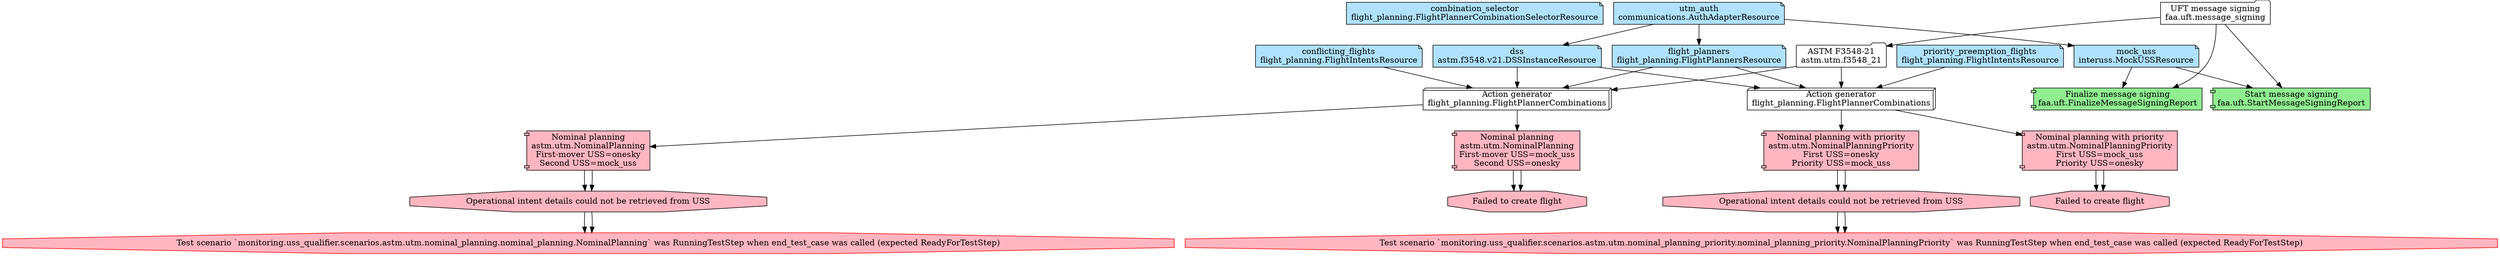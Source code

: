 digraph {
	node [shape=box]
	combination_selector [label="combination_selector
flight_planning.FlightPlannerCombinationSelectorResource" fillcolor=lightskyblue1 shape=note style=filled]
	conflicting_flights [label="conflicting_flights
flight_planning.FlightIntentsResource" fillcolor=lightskyblue1 shape=note style=filled]
	conflicting_flights -> action_generators_flight_planning_FlightPlannerCombinations
	priority_preemption_flights [label="priority_preemption_flights
flight_planning.FlightIntentsResource" fillcolor=lightskyblue1 shape=note style=filled]
	priority_preemption_flights -> action_generators_flight_planning_FlightPlannerCombinations_2
	utm_auth [label="utm_auth
communications.AuthAdapterResource" fillcolor=lightskyblue1 shape=note style=filled]
	utm_auth -> flight_planners
	utm_auth -> dss
	utm_auth -> mock_uss
	flight_planners [label="flight_planners
flight_planning.FlightPlannersResource" fillcolor=lightskyblue1 shape=note style=filled]
	flight_planners -> action_generators_flight_planning_FlightPlannerCombinations
	flight_planners -> action_generators_flight_planning_FlightPlannerCombinations_2
	dss [label="dss
astm.f3548.v21.DSSInstanceResource" fillcolor=lightskyblue1 shape=note style=filled]
	dss -> action_generators_flight_planning_FlightPlannerCombinations
	dss -> action_generators_flight_planning_FlightPlannerCombinations_2
	mock_uss [label="mock_uss
interuss.MockUSSResource" fillcolor=lightskyblue1 shape=note style=filled]
	mock_uss -> scenarios_faa_uft_StartMessageSigningReport
	mock_uss -> scenarios_faa_uft_FinalizeMessageSigningReport
	scenarios_faa_uft_StartMessageSigningReport [label="Start message signing
faa.uft.StartMessageSigningReport" fillcolor=lightgreen shape=component style=filled]
	scenarios_faa_uft_StartMessageSigningReport [label="Start message signing
faa.uft.StartMessageSigningReport" fillcolor=lightgreen shape=component style=filled]
	scenarios_astm_utm_NominalPlanningFailedCheck [label="Operational intent details could not be retrieved from USS" fillcolor=lightpink shape=octagon style=filled]
	scenarios_astm_utm_NominalPlanningFailedCheck -> scenarios_astm_utm_NominalPlanningExecutionError
	scenarios_astm_utm_NominalPlanningExecutionError [label="Test scenario `monitoring.uss_qualifier.scenarios.astm.utm.nominal_planning.nominal_planning.NominalPlanning` was RunningTestStep when end_test_case was called (expected ReadyForTestStep)" color=red fillcolor=lightpink shape=octagon style=filled]
	scenarios_astm_utm_NominalPlanning [label="Nominal planning
astm.utm.NominalPlanning
First-mover USS=onesky
Second USS=mock_uss" fillcolor=lightpink shape=component style=filled]
	scenarios_astm_utm_NominalPlanning -> scenarios_astm_utm_NominalPlanningFailedCheck
	scenarios_astm_utm_NominalPlanningFailedCheck [label="Operational intent details could not be retrieved from USS" fillcolor=lightpink shape=octagon style=filled]
	scenarios_astm_utm_NominalPlanningFailedCheck -> scenarios_astm_utm_NominalPlanningExecutionError
	scenarios_astm_utm_NominalPlanningExecutionError [label="Test scenario `monitoring.uss_qualifier.scenarios.astm.utm.nominal_planning.nominal_planning.NominalPlanning` was RunningTestStep when end_test_case was called (expected ReadyForTestStep)" color=red fillcolor=lightpink shape=octagon style=filled]
	scenarios_astm_utm_NominalPlanning [label="Nominal planning
astm.utm.NominalPlanning
First-mover USS=onesky
Second USS=mock_uss" fillcolor=lightpink shape=component style=filled]
	scenarios_astm_utm_NominalPlanning -> scenarios_astm_utm_NominalPlanningFailedCheck
	scenarios_astm_utm_NominalPlanningFailedCheck_2 [label="Failed to create flight" fillcolor=lightpink shape=octagon style=filled]
	scenarios_astm_utm_NominalPlanning_2 [label="Nominal planning
astm.utm.NominalPlanning
First-mover USS=mock_uss
Second USS=onesky" fillcolor=lightpink shape=component style=filled]
	scenarios_astm_utm_NominalPlanning_2 -> scenarios_astm_utm_NominalPlanningFailedCheck_2
	scenarios_astm_utm_NominalPlanningFailedCheck_2 [label="Failed to create flight" fillcolor=lightpink shape=octagon style=filled]
	scenarios_astm_utm_NominalPlanning_2 [label="Nominal planning
astm.utm.NominalPlanning
First-mover USS=mock_uss
Second USS=onesky" fillcolor=lightpink shape=component style=filled]
	scenarios_astm_utm_NominalPlanning_2 -> scenarios_astm_utm_NominalPlanningFailedCheck_2
	action_generators_flight_planning_FlightPlannerCombinations [label="Action generator
flight_planning.FlightPlannerCombinations" shape=box3d]
	action_generators_flight_planning_FlightPlannerCombinations -> scenarios_astm_utm_NominalPlanning
	action_generators_flight_planning_FlightPlannerCombinations -> scenarios_astm_utm_NominalPlanning_2
	scenarios_astm_utm_NominalPlanningPriorityFailedCheck [label="Operational intent details could not be retrieved from USS" fillcolor=lightpink shape=octagon style=filled]
	scenarios_astm_utm_NominalPlanningPriorityFailedCheck -> scenarios_astm_utm_NominalPlanningPriorityExecutionError
	scenarios_astm_utm_NominalPlanningPriorityExecutionError [label="Test scenario `monitoring.uss_qualifier.scenarios.astm.utm.nominal_planning_priority.nominal_planning_priority.NominalPlanningPriority` was RunningTestStep when end_test_case was called (expected ReadyForTestStep)" color=red fillcolor=lightpink shape=octagon style=filled]
	scenarios_astm_utm_NominalPlanningPriority [label="Nominal planning with priority
astm.utm.NominalPlanningPriority
First USS=onesky
Priority USS=mock_uss" fillcolor=lightpink shape=component style=filled]
	scenarios_astm_utm_NominalPlanningPriority -> scenarios_astm_utm_NominalPlanningPriorityFailedCheck
	scenarios_astm_utm_NominalPlanningPriorityFailedCheck [label="Operational intent details could not be retrieved from USS" fillcolor=lightpink shape=octagon style=filled]
	scenarios_astm_utm_NominalPlanningPriorityFailedCheck -> scenarios_astm_utm_NominalPlanningPriorityExecutionError
	scenarios_astm_utm_NominalPlanningPriorityExecutionError [label="Test scenario `monitoring.uss_qualifier.scenarios.astm.utm.nominal_planning_priority.nominal_planning_priority.NominalPlanningPriority` was RunningTestStep when end_test_case was called (expected ReadyForTestStep)" color=red fillcolor=lightpink shape=octagon style=filled]
	scenarios_astm_utm_NominalPlanningPriority [label="Nominal planning with priority
astm.utm.NominalPlanningPriority
First USS=onesky
Priority USS=mock_uss" fillcolor=lightpink shape=component style=filled]
	scenarios_astm_utm_NominalPlanningPriority -> scenarios_astm_utm_NominalPlanningPriorityFailedCheck
	scenarios_astm_utm_NominalPlanningPriorityFailedCheck_2 [label="Failed to create flight" fillcolor=lightpink shape=octagon style=filled]
	scenarios_astm_utm_NominalPlanningPriority_2 [label="Nominal planning with priority
astm.utm.NominalPlanningPriority
First USS=mock_uss
Priority USS=onesky" fillcolor=lightpink shape=component style=filled]
	scenarios_astm_utm_NominalPlanningPriority_2 -> scenarios_astm_utm_NominalPlanningPriorityFailedCheck_2
	scenarios_astm_utm_NominalPlanningPriorityFailedCheck_2 [label="Failed to create flight" fillcolor=lightpink shape=octagon style=filled]
	scenarios_astm_utm_NominalPlanningPriority_2 [label="Nominal planning with priority
astm.utm.NominalPlanningPriority
First USS=mock_uss
Priority USS=onesky" fillcolor=lightpink shape=component style=filled]
	scenarios_astm_utm_NominalPlanningPriority_2 -> scenarios_astm_utm_NominalPlanningPriorityFailedCheck_2
	action_generators_flight_planning_FlightPlannerCombinations_2 [label="Action generator
flight_planning.FlightPlannerCombinations" shape=box3d]
	action_generators_flight_planning_FlightPlannerCombinations_2 -> scenarios_astm_utm_NominalPlanningPriority
	action_generators_flight_planning_FlightPlannerCombinations_2 -> scenarios_astm_utm_NominalPlanningPriority_2
	suites_astm_utm_f3548_21 [label="ASTM F3548-21
astm.utm.f3548_21" shape=folder]
	suites_astm_utm_f3548_21 -> action_generators_flight_planning_FlightPlannerCombinations
	suites_astm_utm_f3548_21 -> action_generators_flight_planning_FlightPlannerCombinations_2
	scenarios_faa_uft_FinalizeMessageSigningReport [label="Finalize message signing
faa.uft.FinalizeMessageSigningReport" fillcolor=lightgreen shape=component style=filled]
	scenarios_faa_uft_FinalizeMessageSigningReport [label="Finalize message signing
faa.uft.FinalizeMessageSigningReport" fillcolor=lightgreen shape=component style=filled]
	suites_faa_uft_message_signing [label="UFT message signing
faa.uft.message_signing" shape=folder]
	suites_faa_uft_message_signing -> scenarios_faa_uft_StartMessageSigningReport
	suites_faa_uft_message_signing -> suites_astm_utm_f3548_21
	suites_faa_uft_message_signing -> scenarios_faa_uft_FinalizeMessageSigningReport
}
